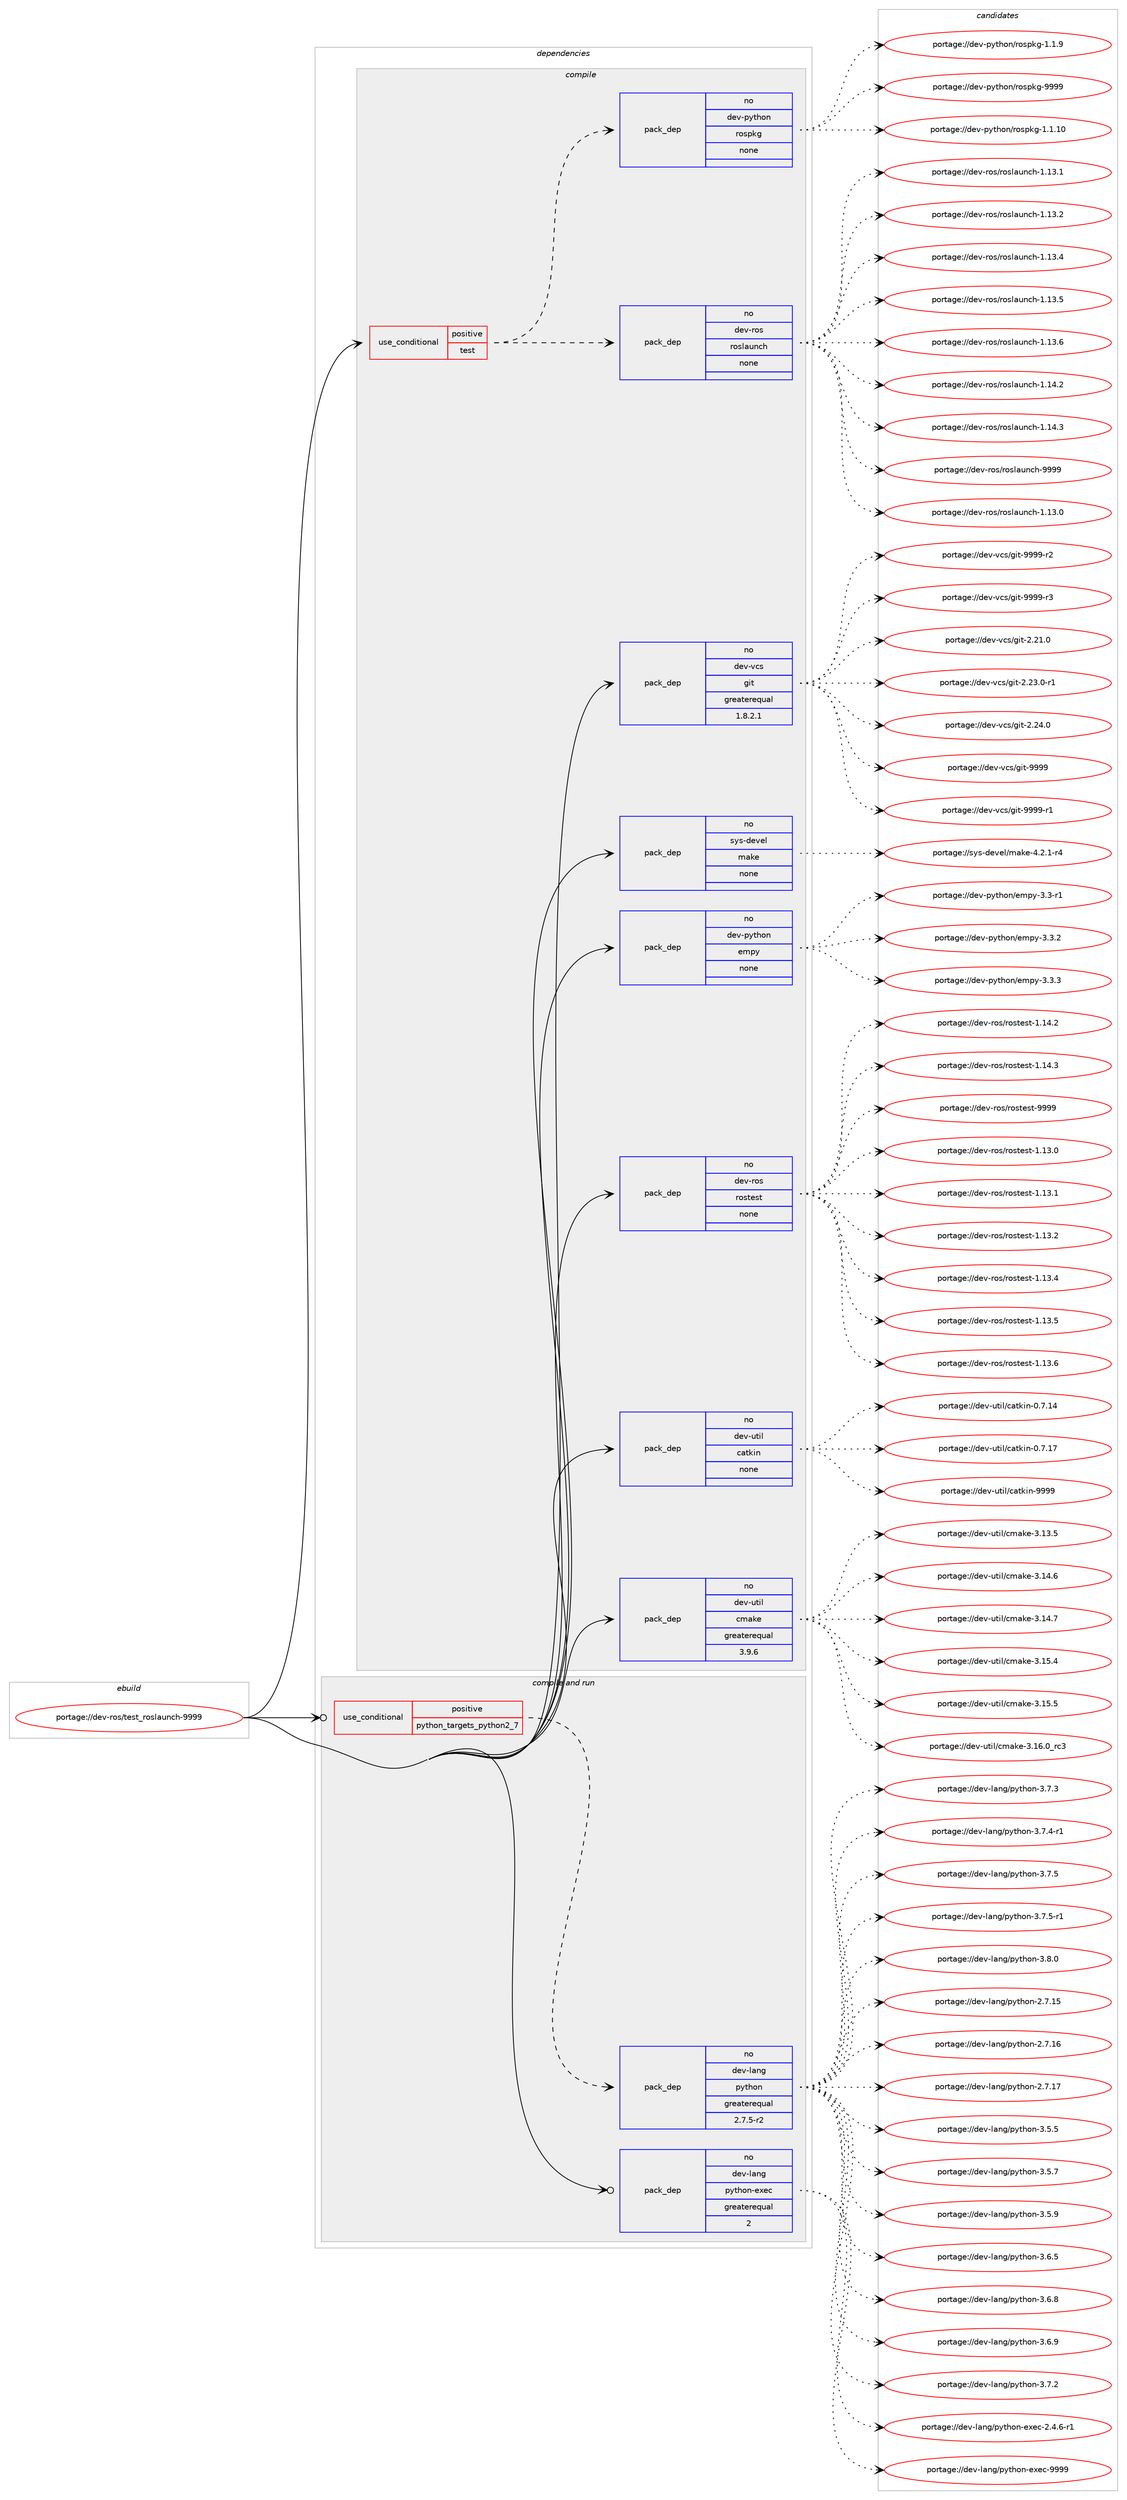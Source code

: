 digraph prolog {

# *************
# Graph options
# *************

newrank=true;
concentrate=true;
compound=true;
graph [rankdir=LR,fontname=Helvetica,fontsize=10,ranksep=1.5];#, ranksep=2.5, nodesep=0.2];
edge  [arrowhead=vee];
node  [fontname=Helvetica,fontsize=10];

# **********
# The ebuild
# **********

subgraph cluster_leftcol {
color=gray;
rank=same;
label=<<i>ebuild</i>>;
id [label="portage://dev-ros/test_roslaunch-9999", color=red, width=4, href="../dev-ros/test_roslaunch-9999.svg"];
}

# ****************
# The dependencies
# ****************

subgraph cluster_midcol {
color=gray;
label=<<i>dependencies</i>>;
subgraph cluster_compile {
fillcolor="#eeeeee";
style=filled;
label=<<i>compile</i>>;
subgraph cond45100 {
dependency204018 [label=<<TABLE BORDER="0" CELLBORDER="1" CELLSPACING="0" CELLPADDING="4"><TR><TD ROWSPAN="3" CELLPADDING="10">use_conditional</TD></TR><TR><TD>positive</TD></TR><TR><TD>test</TD></TR></TABLE>>, shape=none, color=red];
subgraph pack155490 {
dependency204019 [label=<<TABLE BORDER="0" CELLBORDER="1" CELLSPACING="0" CELLPADDING="4" WIDTH="220"><TR><TD ROWSPAN="6" CELLPADDING="30">pack_dep</TD></TR><TR><TD WIDTH="110">no</TD></TR><TR><TD>dev-ros</TD></TR><TR><TD>roslaunch</TD></TR><TR><TD>none</TD></TR><TR><TD></TD></TR></TABLE>>, shape=none, color=blue];
}
dependency204018:e -> dependency204019:w [weight=20,style="dashed",arrowhead="vee"];
subgraph pack155491 {
dependency204020 [label=<<TABLE BORDER="0" CELLBORDER="1" CELLSPACING="0" CELLPADDING="4" WIDTH="220"><TR><TD ROWSPAN="6" CELLPADDING="30">pack_dep</TD></TR><TR><TD WIDTH="110">no</TD></TR><TR><TD>dev-python</TD></TR><TR><TD>rospkg</TD></TR><TR><TD>none</TD></TR><TR><TD></TD></TR></TABLE>>, shape=none, color=blue];
}
dependency204018:e -> dependency204020:w [weight=20,style="dashed",arrowhead="vee"];
}
id:e -> dependency204018:w [weight=20,style="solid",arrowhead="vee"];
subgraph pack155492 {
dependency204021 [label=<<TABLE BORDER="0" CELLBORDER="1" CELLSPACING="0" CELLPADDING="4" WIDTH="220"><TR><TD ROWSPAN="6" CELLPADDING="30">pack_dep</TD></TR><TR><TD WIDTH="110">no</TD></TR><TR><TD>dev-python</TD></TR><TR><TD>empy</TD></TR><TR><TD>none</TD></TR><TR><TD></TD></TR></TABLE>>, shape=none, color=blue];
}
id:e -> dependency204021:w [weight=20,style="solid",arrowhead="vee"];
subgraph pack155493 {
dependency204022 [label=<<TABLE BORDER="0" CELLBORDER="1" CELLSPACING="0" CELLPADDING="4" WIDTH="220"><TR><TD ROWSPAN="6" CELLPADDING="30">pack_dep</TD></TR><TR><TD WIDTH="110">no</TD></TR><TR><TD>dev-ros</TD></TR><TR><TD>rostest</TD></TR><TR><TD>none</TD></TR><TR><TD></TD></TR></TABLE>>, shape=none, color=blue];
}
id:e -> dependency204022:w [weight=20,style="solid",arrowhead="vee"];
subgraph pack155494 {
dependency204023 [label=<<TABLE BORDER="0" CELLBORDER="1" CELLSPACING="0" CELLPADDING="4" WIDTH="220"><TR><TD ROWSPAN="6" CELLPADDING="30">pack_dep</TD></TR><TR><TD WIDTH="110">no</TD></TR><TR><TD>dev-util</TD></TR><TR><TD>catkin</TD></TR><TR><TD>none</TD></TR><TR><TD></TD></TR></TABLE>>, shape=none, color=blue];
}
id:e -> dependency204023:w [weight=20,style="solid",arrowhead="vee"];
subgraph pack155495 {
dependency204024 [label=<<TABLE BORDER="0" CELLBORDER="1" CELLSPACING="0" CELLPADDING="4" WIDTH="220"><TR><TD ROWSPAN="6" CELLPADDING="30">pack_dep</TD></TR><TR><TD WIDTH="110">no</TD></TR><TR><TD>dev-util</TD></TR><TR><TD>cmake</TD></TR><TR><TD>greaterequal</TD></TR><TR><TD>3.9.6</TD></TR></TABLE>>, shape=none, color=blue];
}
id:e -> dependency204024:w [weight=20,style="solid",arrowhead="vee"];
subgraph pack155496 {
dependency204025 [label=<<TABLE BORDER="0" CELLBORDER="1" CELLSPACING="0" CELLPADDING="4" WIDTH="220"><TR><TD ROWSPAN="6" CELLPADDING="30">pack_dep</TD></TR><TR><TD WIDTH="110">no</TD></TR><TR><TD>dev-vcs</TD></TR><TR><TD>git</TD></TR><TR><TD>greaterequal</TD></TR><TR><TD>1.8.2.1</TD></TR></TABLE>>, shape=none, color=blue];
}
id:e -> dependency204025:w [weight=20,style="solid",arrowhead="vee"];
subgraph pack155497 {
dependency204026 [label=<<TABLE BORDER="0" CELLBORDER="1" CELLSPACING="0" CELLPADDING="4" WIDTH="220"><TR><TD ROWSPAN="6" CELLPADDING="30">pack_dep</TD></TR><TR><TD WIDTH="110">no</TD></TR><TR><TD>sys-devel</TD></TR><TR><TD>make</TD></TR><TR><TD>none</TD></TR><TR><TD></TD></TR></TABLE>>, shape=none, color=blue];
}
id:e -> dependency204026:w [weight=20,style="solid",arrowhead="vee"];
}
subgraph cluster_compileandrun {
fillcolor="#eeeeee";
style=filled;
label=<<i>compile and run</i>>;
subgraph cond45101 {
dependency204027 [label=<<TABLE BORDER="0" CELLBORDER="1" CELLSPACING="0" CELLPADDING="4"><TR><TD ROWSPAN="3" CELLPADDING="10">use_conditional</TD></TR><TR><TD>positive</TD></TR><TR><TD>python_targets_python2_7</TD></TR></TABLE>>, shape=none, color=red];
subgraph pack155498 {
dependency204028 [label=<<TABLE BORDER="0" CELLBORDER="1" CELLSPACING="0" CELLPADDING="4" WIDTH="220"><TR><TD ROWSPAN="6" CELLPADDING="30">pack_dep</TD></TR><TR><TD WIDTH="110">no</TD></TR><TR><TD>dev-lang</TD></TR><TR><TD>python</TD></TR><TR><TD>greaterequal</TD></TR><TR><TD>2.7.5-r2</TD></TR></TABLE>>, shape=none, color=blue];
}
dependency204027:e -> dependency204028:w [weight=20,style="dashed",arrowhead="vee"];
}
id:e -> dependency204027:w [weight=20,style="solid",arrowhead="odotvee"];
subgraph pack155499 {
dependency204029 [label=<<TABLE BORDER="0" CELLBORDER="1" CELLSPACING="0" CELLPADDING="4" WIDTH="220"><TR><TD ROWSPAN="6" CELLPADDING="30">pack_dep</TD></TR><TR><TD WIDTH="110">no</TD></TR><TR><TD>dev-lang</TD></TR><TR><TD>python-exec</TD></TR><TR><TD>greaterequal</TD></TR><TR><TD>2</TD></TR></TABLE>>, shape=none, color=blue];
}
id:e -> dependency204029:w [weight=20,style="solid",arrowhead="odotvee"];
}
subgraph cluster_run {
fillcolor="#eeeeee";
style=filled;
label=<<i>run</i>>;
}
}

# **************
# The candidates
# **************

subgraph cluster_choices {
rank=same;
color=gray;
label=<<i>candidates</i>>;

subgraph choice155490 {
color=black;
nodesep=1;
choiceportage1001011184511411111547114111115108971171109910445494649514648 [label="portage://dev-ros/roslaunch-1.13.0", color=red, width=4,href="../dev-ros/roslaunch-1.13.0.svg"];
choiceportage1001011184511411111547114111115108971171109910445494649514649 [label="portage://dev-ros/roslaunch-1.13.1", color=red, width=4,href="../dev-ros/roslaunch-1.13.1.svg"];
choiceportage1001011184511411111547114111115108971171109910445494649514650 [label="portage://dev-ros/roslaunch-1.13.2", color=red, width=4,href="../dev-ros/roslaunch-1.13.2.svg"];
choiceportage1001011184511411111547114111115108971171109910445494649514652 [label="portage://dev-ros/roslaunch-1.13.4", color=red, width=4,href="../dev-ros/roslaunch-1.13.4.svg"];
choiceportage1001011184511411111547114111115108971171109910445494649514653 [label="portage://dev-ros/roslaunch-1.13.5", color=red, width=4,href="../dev-ros/roslaunch-1.13.5.svg"];
choiceportage1001011184511411111547114111115108971171109910445494649514654 [label="portage://dev-ros/roslaunch-1.13.6", color=red, width=4,href="../dev-ros/roslaunch-1.13.6.svg"];
choiceportage1001011184511411111547114111115108971171109910445494649524650 [label="portage://dev-ros/roslaunch-1.14.2", color=red, width=4,href="../dev-ros/roslaunch-1.14.2.svg"];
choiceportage1001011184511411111547114111115108971171109910445494649524651 [label="portage://dev-ros/roslaunch-1.14.3", color=red, width=4,href="../dev-ros/roslaunch-1.14.3.svg"];
choiceportage100101118451141111154711411111510897117110991044557575757 [label="portage://dev-ros/roslaunch-9999", color=red, width=4,href="../dev-ros/roslaunch-9999.svg"];
dependency204019:e -> choiceportage1001011184511411111547114111115108971171109910445494649514648:w [style=dotted,weight="100"];
dependency204019:e -> choiceportage1001011184511411111547114111115108971171109910445494649514649:w [style=dotted,weight="100"];
dependency204019:e -> choiceportage1001011184511411111547114111115108971171109910445494649514650:w [style=dotted,weight="100"];
dependency204019:e -> choiceportage1001011184511411111547114111115108971171109910445494649514652:w [style=dotted,weight="100"];
dependency204019:e -> choiceportage1001011184511411111547114111115108971171109910445494649514653:w [style=dotted,weight="100"];
dependency204019:e -> choiceportage1001011184511411111547114111115108971171109910445494649514654:w [style=dotted,weight="100"];
dependency204019:e -> choiceportage1001011184511411111547114111115108971171109910445494649524650:w [style=dotted,weight="100"];
dependency204019:e -> choiceportage1001011184511411111547114111115108971171109910445494649524651:w [style=dotted,weight="100"];
dependency204019:e -> choiceportage100101118451141111154711411111510897117110991044557575757:w [style=dotted,weight="100"];
}
subgraph choice155491 {
color=black;
nodesep=1;
choiceportage100101118451121211161041111104711411111511210710345494649464948 [label="portage://dev-python/rospkg-1.1.10", color=red, width=4,href="../dev-python/rospkg-1.1.10.svg"];
choiceportage1001011184511212111610411111047114111115112107103454946494657 [label="portage://dev-python/rospkg-1.1.9", color=red, width=4,href="../dev-python/rospkg-1.1.9.svg"];
choiceportage10010111845112121116104111110471141111151121071034557575757 [label="portage://dev-python/rospkg-9999", color=red, width=4,href="../dev-python/rospkg-9999.svg"];
dependency204020:e -> choiceportage100101118451121211161041111104711411111511210710345494649464948:w [style=dotted,weight="100"];
dependency204020:e -> choiceportage1001011184511212111610411111047114111115112107103454946494657:w [style=dotted,weight="100"];
dependency204020:e -> choiceportage10010111845112121116104111110471141111151121071034557575757:w [style=dotted,weight="100"];
}
subgraph choice155492 {
color=black;
nodesep=1;
choiceportage1001011184511212111610411111047101109112121455146514511449 [label="portage://dev-python/empy-3.3-r1", color=red, width=4,href="../dev-python/empy-3.3-r1.svg"];
choiceportage1001011184511212111610411111047101109112121455146514650 [label="portage://dev-python/empy-3.3.2", color=red, width=4,href="../dev-python/empy-3.3.2.svg"];
choiceportage1001011184511212111610411111047101109112121455146514651 [label="portage://dev-python/empy-3.3.3", color=red, width=4,href="../dev-python/empy-3.3.3.svg"];
dependency204021:e -> choiceportage1001011184511212111610411111047101109112121455146514511449:w [style=dotted,weight="100"];
dependency204021:e -> choiceportage1001011184511212111610411111047101109112121455146514650:w [style=dotted,weight="100"];
dependency204021:e -> choiceportage1001011184511212111610411111047101109112121455146514651:w [style=dotted,weight="100"];
}
subgraph choice155493 {
color=black;
nodesep=1;
choiceportage100101118451141111154711411111511610111511645494649514648 [label="portage://dev-ros/rostest-1.13.0", color=red, width=4,href="../dev-ros/rostest-1.13.0.svg"];
choiceportage100101118451141111154711411111511610111511645494649514649 [label="portage://dev-ros/rostest-1.13.1", color=red, width=4,href="../dev-ros/rostest-1.13.1.svg"];
choiceportage100101118451141111154711411111511610111511645494649514650 [label="portage://dev-ros/rostest-1.13.2", color=red, width=4,href="../dev-ros/rostest-1.13.2.svg"];
choiceportage100101118451141111154711411111511610111511645494649514652 [label="portage://dev-ros/rostest-1.13.4", color=red, width=4,href="../dev-ros/rostest-1.13.4.svg"];
choiceportage100101118451141111154711411111511610111511645494649514653 [label="portage://dev-ros/rostest-1.13.5", color=red, width=4,href="../dev-ros/rostest-1.13.5.svg"];
choiceportage100101118451141111154711411111511610111511645494649514654 [label="portage://dev-ros/rostest-1.13.6", color=red, width=4,href="../dev-ros/rostest-1.13.6.svg"];
choiceportage100101118451141111154711411111511610111511645494649524650 [label="portage://dev-ros/rostest-1.14.2", color=red, width=4,href="../dev-ros/rostest-1.14.2.svg"];
choiceportage100101118451141111154711411111511610111511645494649524651 [label="portage://dev-ros/rostest-1.14.3", color=red, width=4,href="../dev-ros/rostest-1.14.3.svg"];
choiceportage10010111845114111115471141111151161011151164557575757 [label="portage://dev-ros/rostest-9999", color=red, width=4,href="../dev-ros/rostest-9999.svg"];
dependency204022:e -> choiceportage100101118451141111154711411111511610111511645494649514648:w [style=dotted,weight="100"];
dependency204022:e -> choiceportage100101118451141111154711411111511610111511645494649514649:w [style=dotted,weight="100"];
dependency204022:e -> choiceportage100101118451141111154711411111511610111511645494649514650:w [style=dotted,weight="100"];
dependency204022:e -> choiceportage100101118451141111154711411111511610111511645494649514652:w [style=dotted,weight="100"];
dependency204022:e -> choiceportage100101118451141111154711411111511610111511645494649514653:w [style=dotted,weight="100"];
dependency204022:e -> choiceportage100101118451141111154711411111511610111511645494649514654:w [style=dotted,weight="100"];
dependency204022:e -> choiceportage100101118451141111154711411111511610111511645494649524650:w [style=dotted,weight="100"];
dependency204022:e -> choiceportage100101118451141111154711411111511610111511645494649524651:w [style=dotted,weight="100"];
dependency204022:e -> choiceportage10010111845114111115471141111151161011151164557575757:w [style=dotted,weight="100"];
}
subgraph choice155494 {
color=black;
nodesep=1;
choiceportage1001011184511711610510847999711610710511045484655464952 [label="portage://dev-util/catkin-0.7.14", color=red, width=4,href="../dev-util/catkin-0.7.14.svg"];
choiceportage1001011184511711610510847999711610710511045484655464955 [label="portage://dev-util/catkin-0.7.17", color=red, width=4,href="../dev-util/catkin-0.7.17.svg"];
choiceportage100101118451171161051084799971161071051104557575757 [label="portage://dev-util/catkin-9999", color=red, width=4,href="../dev-util/catkin-9999.svg"];
dependency204023:e -> choiceportage1001011184511711610510847999711610710511045484655464952:w [style=dotted,weight="100"];
dependency204023:e -> choiceportage1001011184511711610510847999711610710511045484655464955:w [style=dotted,weight="100"];
dependency204023:e -> choiceportage100101118451171161051084799971161071051104557575757:w [style=dotted,weight="100"];
}
subgraph choice155495 {
color=black;
nodesep=1;
choiceportage1001011184511711610510847991099710710145514649514653 [label="portage://dev-util/cmake-3.13.5", color=red, width=4,href="../dev-util/cmake-3.13.5.svg"];
choiceportage1001011184511711610510847991099710710145514649524654 [label="portage://dev-util/cmake-3.14.6", color=red, width=4,href="../dev-util/cmake-3.14.6.svg"];
choiceportage1001011184511711610510847991099710710145514649524655 [label="portage://dev-util/cmake-3.14.7", color=red, width=4,href="../dev-util/cmake-3.14.7.svg"];
choiceportage1001011184511711610510847991099710710145514649534652 [label="portage://dev-util/cmake-3.15.4", color=red, width=4,href="../dev-util/cmake-3.15.4.svg"];
choiceportage1001011184511711610510847991099710710145514649534653 [label="portage://dev-util/cmake-3.15.5", color=red, width=4,href="../dev-util/cmake-3.15.5.svg"];
choiceportage1001011184511711610510847991099710710145514649544648951149951 [label="portage://dev-util/cmake-3.16.0_rc3", color=red, width=4,href="../dev-util/cmake-3.16.0_rc3.svg"];
dependency204024:e -> choiceportage1001011184511711610510847991099710710145514649514653:w [style=dotted,weight="100"];
dependency204024:e -> choiceportage1001011184511711610510847991099710710145514649524654:w [style=dotted,weight="100"];
dependency204024:e -> choiceportage1001011184511711610510847991099710710145514649524655:w [style=dotted,weight="100"];
dependency204024:e -> choiceportage1001011184511711610510847991099710710145514649534652:w [style=dotted,weight="100"];
dependency204024:e -> choiceportage1001011184511711610510847991099710710145514649534653:w [style=dotted,weight="100"];
dependency204024:e -> choiceportage1001011184511711610510847991099710710145514649544648951149951:w [style=dotted,weight="100"];
}
subgraph choice155496 {
color=black;
nodesep=1;
choiceportage10010111845118991154710310511645504650494648 [label="portage://dev-vcs/git-2.21.0", color=red, width=4,href="../dev-vcs/git-2.21.0.svg"];
choiceportage100101118451189911547103105116455046505146484511449 [label="portage://dev-vcs/git-2.23.0-r1", color=red, width=4,href="../dev-vcs/git-2.23.0-r1.svg"];
choiceportage10010111845118991154710310511645504650524648 [label="portage://dev-vcs/git-2.24.0", color=red, width=4,href="../dev-vcs/git-2.24.0.svg"];
choiceportage1001011184511899115471031051164557575757 [label="portage://dev-vcs/git-9999", color=red, width=4,href="../dev-vcs/git-9999.svg"];
choiceportage10010111845118991154710310511645575757574511449 [label="portage://dev-vcs/git-9999-r1", color=red, width=4,href="../dev-vcs/git-9999-r1.svg"];
choiceportage10010111845118991154710310511645575757574511450 [label="portage://dev-vcs/git-9999-r2", color=red, width=4,href="../dev-vcs/git-9999-r2.svg"];
choiceportage10010111845118991154710310511645575757574511451 [label="portage://dev-vcs/git-9999-r3", color=red, width=4,href="../dev-vcs/git-9999-r3.svg"];
dependency204025:e -> choiceportage10010111845118991154710310511645504650494648:w [style=dotted,weight="100"];
dependency204025:e -> choiceportage100101118451189911547103105116455046505146484511449:w [style=dotted,weight="100"];
dependency204025:e -> choiceportage10010111845118991154710310511645504650524648:w [style=dotted,weight="100"];
dependency204025:e -> choiceportage1001011184511899115471031051164557575757:w [style=dotted,weight="100"];
dependency204025:e -> choiceportage10010111845118991154710310511645575757574511449:w [style=dotted,weight="100"];
dependency204025:e -> choiceportage10010111845118991154710310511645575757574511450:w [style=dotted,weight="100"];
dependency204025:e -> choiceportage10010111845118991154710310511645575757574511451:w [style=dotted,weight="100"];
}
subgraph choice155497 {
color=black;
nodesep=1;
choiceportage1151211154510010111810110847109971071014552465046494511452 [label="portage://sys-devel/make-4.2.1-r4", color=red, width=4,href="../sys-devel/make-4.2.1-r4.svg"];
dependency204026:e -> choiceportage1151211154510010111810110847109971071014552465046494511452:w [style=dotted,weight="100"];
}
subgraph choice155498 {
color=black;
nodesep=1;
choiceportage10010111845108971101034711212111610411111045504655464953 [label="portage://dev-lang/python-2.7.15", color=red, width=4,href="../dev-lang/python-2.7.15.svg"];
choiceportage10010111845108971101034711212111610411111045504655464954 [label="portage://dev-lang/python-2.7.16", color=red, width=4,href="../dev-lang/python-2.7.16.svg"];
choiceportage10010111845108971101034711212111610411111045504655464955 [label="portage://dev-lang/python-2.7.17", color=red, width=4,href="../dev-lang/python-2.7.17.svg"];
choiceportage100101118451089711010347112121116104111110455146534653 [label="portage://dev-lang/python-3.5.5", color=red, width=4,href="../dev-lang/python-3.5.5.svg"];
choiceportage100101118451089711010347112121116104111110455146534655 [label="portage://dev-lang/python-3.5.7", color=red, width=4,href="../dev-lang/python-3.5.7.svg"];
choiceportage100101118451089711010347112121116104111110455146534657 [label="portage://dev-lang/python-3.5.9", color=red, width=4,href="../dev-lang/python-3.5.9.svg"];
choiceportage100101118451089711010347112121116104111110455146544653 [label="portage://dev-lang/python-3.6.5", color=red, width=4,href="../dev-lang/python-3.6.5.svg"];
choiceportage100101118451089711010347112121116104111110455146544656 [label="portage://dev-lang/python-3.6.8", color=red, width=4,href="../dev-lang/python-3.6.8.svg"];
choiceportage100101118451089711010347112121116104111110455146544657 [label="portage://dev-lang/python-3.6.9", color=red, width=4,href="../dev-lang/python-3.6.9.svg"];
choiceportage100101118451089711010347112121116104111110455146554650 [label="portage://dev-lang/python-3.7.2", color=red, width=4,href="../dev-lang/python-3.7.2.svg"];
choiceportage100101118451089711010347112121116104111110455146554651 [label="portage://dev-lang/python-3.7.3", color=red, width=4,href="../dev-lang/python-3.7.3.svg"];
choiceportage1001011184510897110103471121211161041111104551465546524511449 [label="portage://dev-lang/python-3.7.4-r1", color=red, width=4,href="../dev-lang/python-3.7.4-r1.svg"];
choiceportage100101118451089711010347112121116104111110455146554653 [label="portage://dev-lang/python-3.7.5", color=red, width=4,href="../dev-lang/python-3.7.5.svg"];
choiceportage1001011184510897110103471121211161041111104551465546534511449 [label="portage://dev-lang/python-3.7.5-r1", color=red, width=4,href="../dev-lang/python-3.7.5-r1.svg"];
choiceportage100101118451089711010347112121116104111110455146564648 [label="portage://dev-lang/python-3.8.0", color=red, width=4,href="../dev-lang/python-3.8.0.svg"];
dependency204028:e -> choiceportage10010111845108971101034711212111610411111045504655464953:w [style=dotted,weight="100"];
dependency204028:e -> choiceportage10010111845108971101034711212111610411111045504655464954:w [style=dotted,weight="100"];
dependency204028:e -> choiceportage10010111845108971101034711212111610411111045504655464955:w [style=dotted,weight="100"];
dependency204028:e -> choiceportage100101118451089711010347112121116104111110455146534653:w [style=dotted,weight="100"];
dependency204028:e -> choiceportage100101118451089711010347112121116104111110455146534655:w [style=dotted,weight="100"];
dependency204028:e -> choiceportage100101118451089711010347112121116104111110455146534657:w [style=dotted,weight="100"];
dependency204028:e -> choiceportage100101118451089711010347112121116104111110455146544653:w [style=dotted,weight="100"];
dependency204028:e -> choiceportage100101118451089711010347112121116104111110455146544656:w [style=dotted,weight="100"];
dependency204028:e -> choiceportage100101118451089711010347112121116104111110455146544657:w [style=dotted,weight="100"];
dependency204028:e -> choiceportage100101118451089711010347112121116104111110455146554650:w [style=dotted,weight="100"];
dependency204028:e -> choiceportage100101118451089711010347112121116104111110455146554651:w [style=dotted,weight="100"];
dependency204028:e -> choiceportage1001011184510897110103471121211161041111104551465546524511449:w [style=dotted,weight="100"];
dependency204028:e -> choiceportage100101118451089711010347112121116104111110455146554653:w [style=dotted,weight="100"];
dependency204028:e -> choiceportage1001011184510897110103471121211161041111104551465546534511449:w [style=dotted,weight="100"];
dependency204028:e -> choiceportage100101118451089711010347112121116104111110455146564648:w [style=dotted,weight="100"];
}
subgraph choice155499 {
color=black;
nodesep=1;
choiceportage10010111845108971101034711212111610411111045101120101994550465246544511449 [label="portage://dev-lang/python-exec-2.4.6-r1", color=red, width=4,href="../dev-lang/python-exec-2.4.6-r1.svg"];
choiceportage10010111845108971101034711212111610411111045101120101994557575757 [label="portage://dev-lang/python-exec-9999", color=red, width=4,href="../dev-lang/python-exec-9999.svg"];
dependency204029:e -> choiceportage10010111845108971101034711212111610411111045101120101994550465246544511449:w [style=dotted,weight="100"];
dependency204029:e -> choiceportage10010111845108971101034711212111610411111045101120101994557575757:w [style=dotted,weight="100"];
}
}

}
